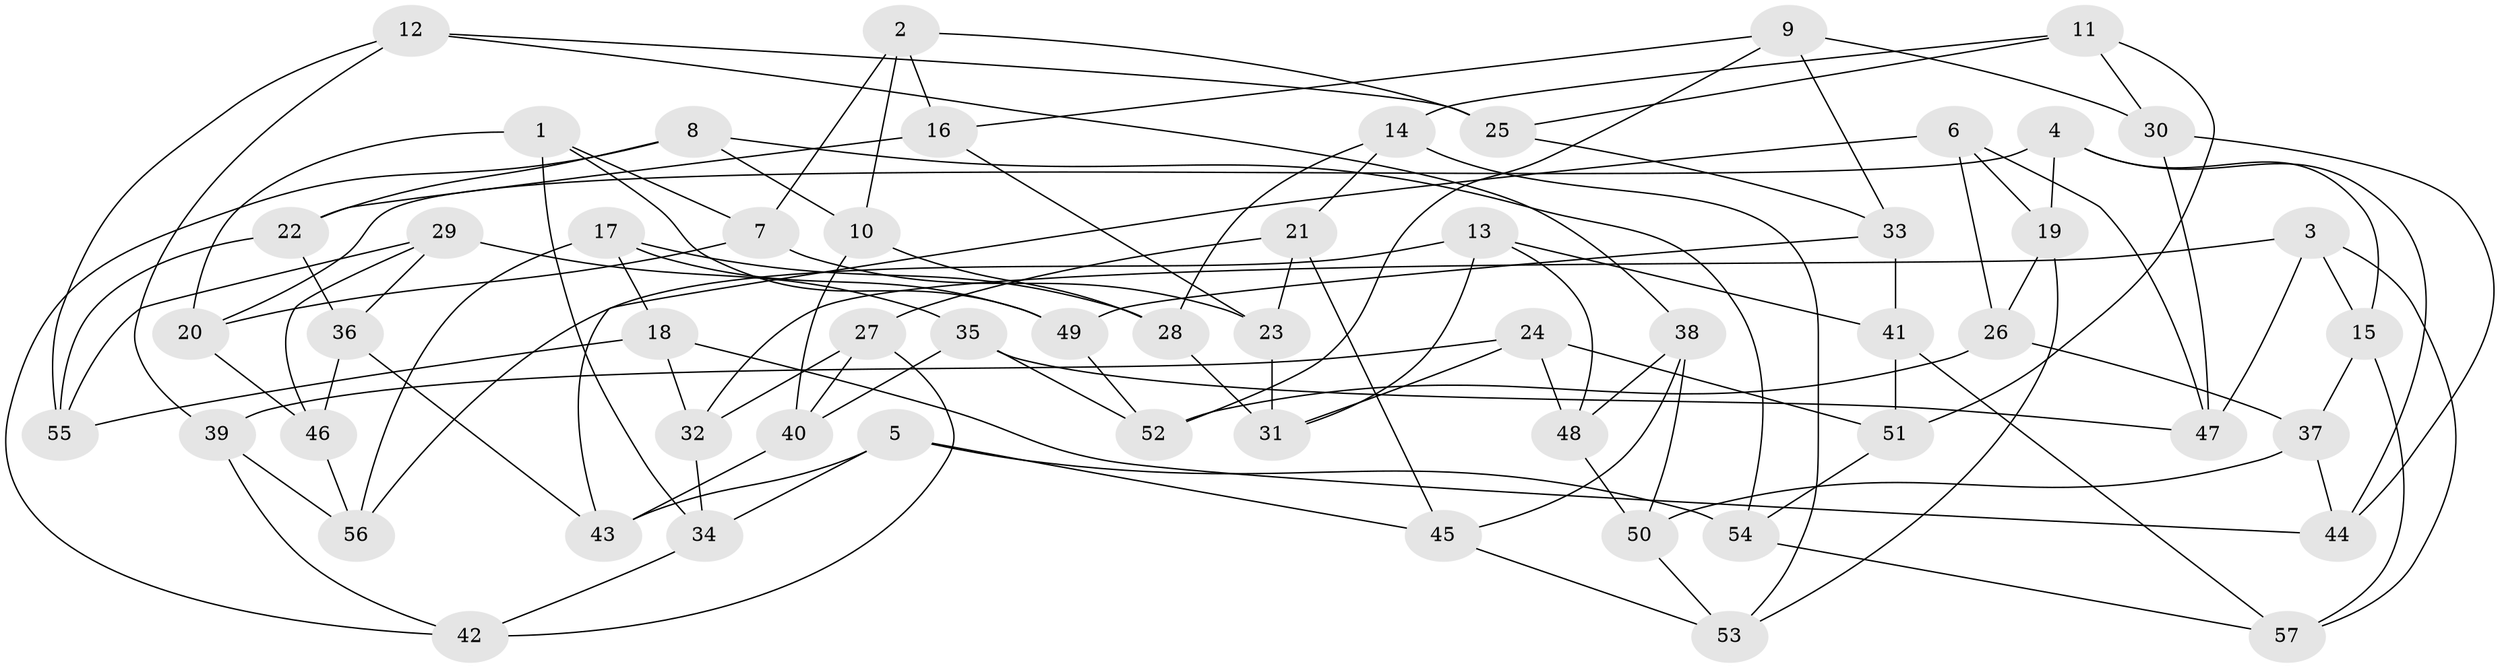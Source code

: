 // Generated by graph-tools (version 1.1) at 2025/11/02/27/25 16:11:45]
// undirected, 57 vertices, 114 edges
graph export_dot {
graph [start="1"]
  node [color=gray90,style=filled];
  1;
  2;
  3;
  4;
  5;
  6;
  7;
  8;
  9;
  10;
  11;
  12;
  13;
  14;
  15;
  16;
  17;
  18;
  19;
  20;
  21;
  22;
  23;
  24;
  25;
  26;
  27;
  28;
  29;
  30;
  31;
  32;
  33;
  34;
  35;
  36;
  37;
  38;
  39;
  40;
  41;
  42;
  43;
  44;
  45;
  46;
  47;
  48;
  49;
  50;
  51;
  52;
  53;
  54;
  55;
  56;
  57;
  1 -- 34;
  1 -- 49;
  1 -- 7;
  1 -- 20;
  2 -- 10;
  2 -- 25;
  2 -- 16;
  2 -- 7;
  3 -- 57;
  3 -- 47;
  3 -- 15;
  3 -- 32;
  4 -- 44;
  4 -- 19;
  4 -- 15;
  4 -- 20;
  5 -- 43;
  5 -- 34;
  5 -- 54;
  5 -- 45;
  6 -- 43;
  6 -- 26;
  6 -- 19;
  6 -- 47;
  7 -- 20;
  7 -- 23;
  8 -- 42;
  8 -- 22;
  8 -- 54;
  8 -- 10;
  9 -- 33;
  9 -- 30;
  9 -- 52;
  9 -- 16;
  10 -- 40;
  10 -- 28;
  11 -- 30;
  11 -- 51;
  11 -- 14;
  11 -- 25;
  12 -- 25;
  12 -- 55;
  12 -- 39;
  12 -- 38;
  13 -- 41;
  13 -- 31;
  13 -- 56;
  13 -- 48;
  14 -- 28;
  14 -- 53;
  14 -- 21;
  15 -- 57;
  15 -- 37;
  16 -- 22;
  16 -- 23;
  17 -- 49;
  17 -- 56;
  17 -- 18;
  17 -- 28;
  18 -- 44;
  18 -- 55;
  18 -- 32;
  19 -- 26;
  19 -- 53;
  20 -- 46;
  21 -- 27;
  21 -- 45;
  21 -- 23;
  22 -- 36;
  22 -- 55;
  23 -- 31;
  24 -- 39;
  24 -- 31;
  24 -- 48;
  24 -- 51;
  25 -- 33;
  26 -- 37;
  26 -- 52;
  27 -- 40;
  27 -- 42;
  27 -- 32;
  28 -- 31;
  29 -- 46;
  29 -- 35;
  29 -- 36;
  29 -- 55;
  30 -- 44;
  30 -- 47;
  32 -- 34;
  33 -- 41;
  33 -- 49;
  34 -- 42;
  35 -- 52;
  35 -- 40;
  35 -- 47;
  36 -- 43;
  36 -- 46;
  37 -- 50;
  37 -- 44;
  38 -- 50;
  38 -- 45;
  38 -- 48;
  39 -- 42;
  39 -- 56;
  40 -- 43;
  41 -- 57;
  41 -- 51;
  45 -- 53;
  46 -- 56;
  48 -- 50;
  49 -- 52;
  50 -- 53;
  51 -- 54;
  54 -- 57;
}
